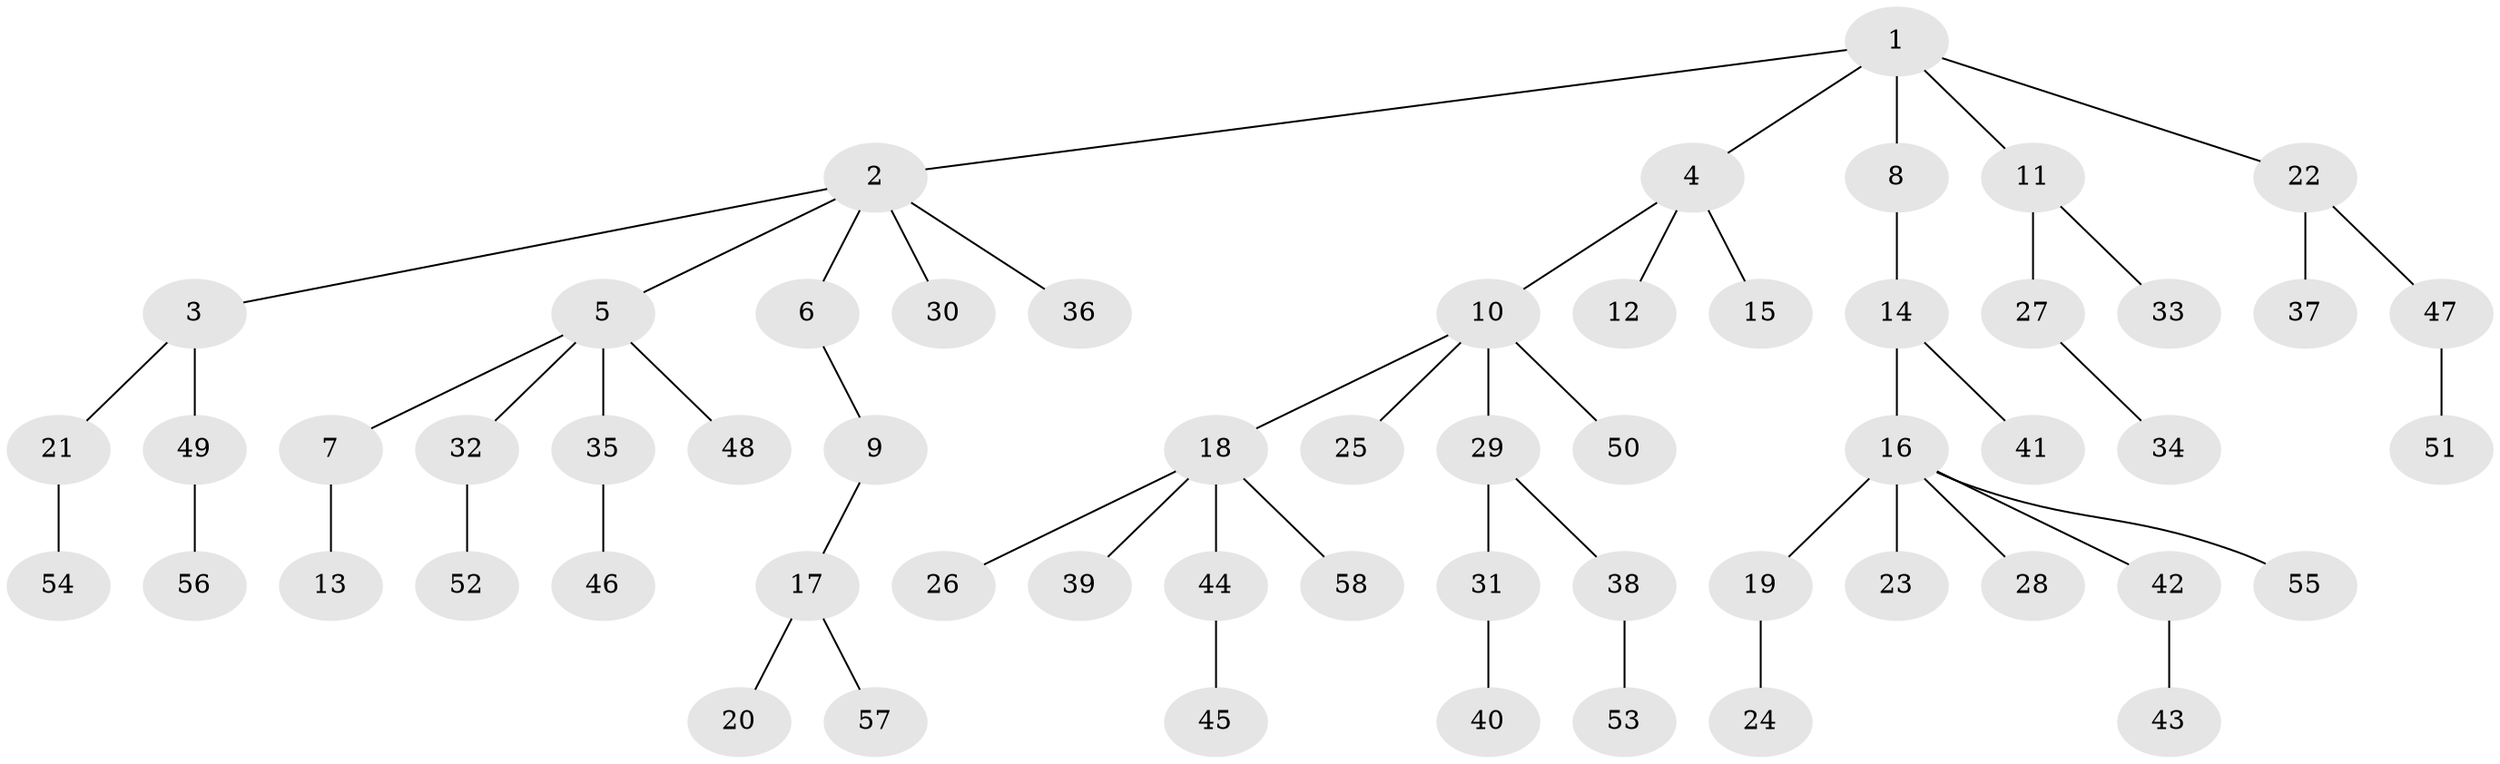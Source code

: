 // coarse degree distribution, {1: 0.7647058823529411, 2: 0.058823529411764705, 3: 0.058823529411764705, 10: 0.058823529411764705, 4: 0.058823529411764705}
// Generated by graph-tools (version 1.1) at 2025/56/03/04/25 21:56:07]
// undirected, 58 vertices, 57 edges
graph export_dot {
graph [start="1"]
  node [color=gray90,style=filled];
  1;
  2;
  3;
  4;
  5;
  6;
  7;
  8;
  9;
  10;
  11;
  12;
  13;
  14;
  15;
  16;
  17;
  18;
  19;
  20;
  21;
  22;
  23;
  24;
  25;
  26;
  27;
  28;
  29;
  30;
  31;
  32;
  33;
  34;
  35;
  36;
  37;
  38;
  39;
  40;
  41;
  42;
  43;
  44;
  45;
  46;
  47;
  48;
  49;
  50;
  51;
  52;
  53;
  54;
  55;
  56;
  57;
  58;
  1 -- 2;
  1 -- 4;
  1 -- 8;
  1 -- 11;
  1 -- 22;
  2 -- 3;
  2 -- 5;
  2 -- 6;
  2 -- 30;
  2 -- 36;
  3 -- 21;
  3 -- 49;
  4 -- 10;
  4 -- 12;
  4 -- 15;
  5 -- 7;
  5 -- 32;
  5 -- 35;
  5 -- 48;
  6 -- 9;
  7 -- 13;
  8 -- 14;
  9 -- 17;
  10 -- 18;
  10 -- 25;
  10 -- 29;
  10 -- 50;
  11 -- 27;
  11 -- 33;
  14 -- 16;
  14 -- 41;
  16 -- 19;
  16 -- 23;
  16 -- 28;
  16 -- 42;
  16 -- 55;
  17 -- 20;
  17 -- 57;
  18 -- 26;
  18 -- 39;
  18 -- 44;
  18 -- 58;
  19 -- 24;
  21 -- 54;
  22 -- 37;
  22 -- 47;
  27 -- 34;
  29 -- 31;
  29 -- 38;
  31 -- 40;
  32 -- 52;
  35 -- 46;
  38 -- 53;
  42 -- 43;
  44 -- 45;
  47 -- 51;
  49 -- 56;
}
